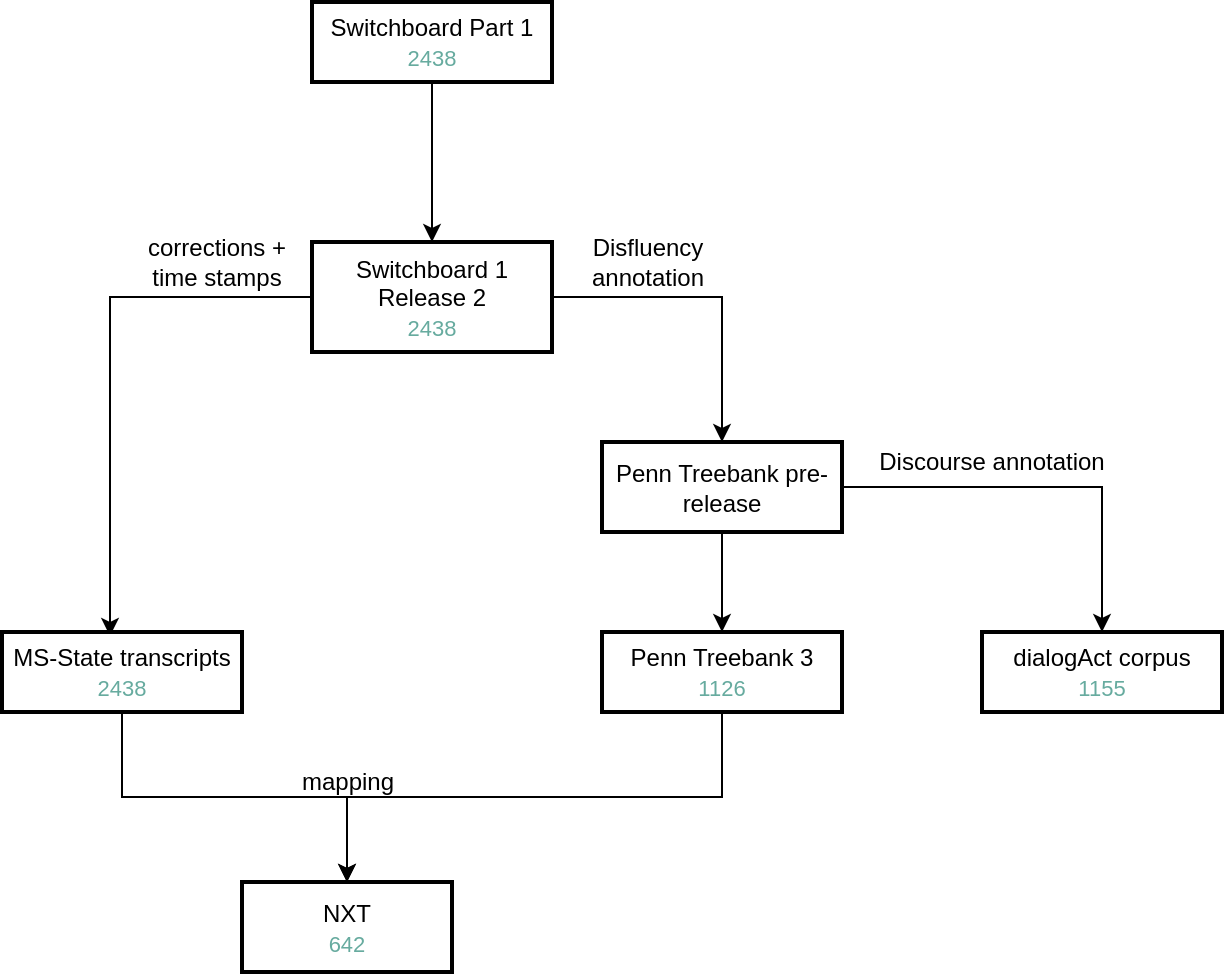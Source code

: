 <mxfile version="10.6.3" type="device"><diagram id="1LAvjSiFgTuAJj4uE_Wg" name="Page-1"><mxGraphModel dx="754" dy="737" grid="1" gridSize="10" guides="1" tooltips="1" connect="1" arrows="1" fold="1" page="1" pageScale="1" pageWidth="850" pageHeight="1100" math="0" shadow="0"><root><mxCell id="0"/><mxCell id="1" parent="0"/><mxCell id="pbf3IOb2iV42OQz6DXtv-10" style="edgeStyle=orthogonalEdgeStyle;rounded=0;orthogonalLoop=1;jettySize=auto;html=1;exitX=0.5;exitY=1;exitDx=0;exitDy=0;entryX=0.5;entryY=0;entryDx=0;entryDy=0;" edge="1" parent="1" source="pbf3IOb2iV42OQz6DXtv-1" target="pbf3IOb2iV42OQz6DXtv-2"><mxGeometry relative="1" as="geometry"/></mxCell><mxCell id="pbf3IOb2iV42OQz6DXtv-1" value="&lt;div&gt;Switchboard Part 1&lt;/div&gt;&lt;font style=&quot;font-size: 11px&quot; color=&quot;#67AB9F&quot;&gt;2438&lt;/font&gt;" style="rounded=0;whiteSpace=wrap;html=1;strokeWidth=2;" vertex="1" parent="1"><mxGeometry x="185" y="30" width="120" height="40" as="geometry"/></mxCell><mxCell id="pbf3IOb2iV42OQz6DXtv-12" style="edgeStyle=orthogonalEdgeStyle;rounded=0;orthogonalLoop=1;jettySize=auto;html=1;entryX=0.5;entryY=0;entryDx=0;entryDy=0;" edge="1" parent="1" source="pbf3IOb2iV42OQz6DXtv-2" target="pbf3IOb2iV42OQz6DXtv-4"><mxGeometry relative="1" as="geometry"/></mxCell><mxCell id="pbf3IOb2iV42OQz6DXtv-18" style="edgeStyle=orthogonalEdgeStyle;rounded=0;orthogonalLoop=1;jettySize=auto;html=1;exitX=0;exitY=0.5;exitDx=0;exitDy=0;entryX=0.45;entryY=0.05;entryDx=0;entryDy=0;entryPerimeter=0;" edge="1" parent="1" source="pbf3IOb2iV42OQz6DXtv-2" target="pbf3IOb2iV42OQz6DXtv-3"><mxGeometry relative="1" as="geometry"/></mxCell><mxCell id="pbf3IOb2iV42OQz6DXtv-2" value="&lt;div&gt;Switchboard 1 Release 2&lt;/div&gt;&lt;div&gt;&lt;font style=&quot;font-size: 11px&quot; color=&quot;#67AB9F&quot;&gt;2438&lt;/font&gt;&lt;/div&gt;" style="rounded=0;whiteSpace=wrap;html=1;strokeWidth=2;" vertex="1" parent="1"><mxGeometry x="185" y="150" width="120" height="55" as="geometry"/></mxCell><mxCell id="pbf3IOb2iV42OQz6DXtv-15" style="edgeStyle=orthogonalEdgeStyle;rounded=0;orthogonalLoop=1;jettySize=auto;html=1;exitX=0.5;exitY=1;exitDx=0;exitDy=0;entryX=0.5;entryY=0;entryDx=0;entryDy=0;" edge="1" parent="1" source="pbf3IOb2iV42OQz6DXtv-3" target="pbf3IOb2iV42OQz6DXtv-7"><mxGeometry relative="1" as="geometry"/></mxCell><mxCell id="pbf3IOb2iV42OQz6DXtv-3" value="&lt;div&gt;MS-State transcripts&lt;/div&gt;&lt;div&gt;&lt;div&gt;&lt;font style=&quot;font-size: 11px&quot; color=&quot;#67AB9F&quot;&gt;2438&lt;/font&gt;&lt;/div&gt;&lt;/div&gt;" style="rounded=0;whiteSpace=wrap;html=1;strokeWidth=2;" vertex="1" parent="1"><mxGeometry x="30" y="345" width="120" height="40" as="geometry"/></mxCell><mxCell id="pbf3IOb2iV42OQz6DXtv-13" style="edgeStyle=orthogonalEdgeStyle;rounded=0;orthogonalLoop=1;jettySize=auto;html=1;exitX=0.5;exitY=1;exitDx=0;exitDy=0;entryX=0.5;entryY=0;entryDx=0;entryDy=0;" edge="1" parent="1" source="pbf3IOb2iV42OQz6DXtv-4" target="pbf3IOb2iV42OQz6DXtv-5"><mxGeometry relative="1" as="geometry"/></mxCell><mxCell id="pbf3IOb2iV42OQz6DXtv-14" style="edgeStyle=orthogonalEdgeStyle;rounded=0;orthogonalLoop=1;jettySize=auto;html=1;exitX=1;exitY=0.5;exitDx=0;exitDy=0;entryX=0.5;entryY=0;entryDx=0;entryDy=0;" edge="1" parent="1" source="pbf3IOb2iV42OQz6DXtv-4" target="pbf3IOb2iV42OQz6DXtv-6"><mxGeometry relative="1" as="geometry"/></mxCell><mxCell id="pbf3IOb2iV42OQz6DXtv-4" value="&lt;div&gt;Penn Treebank pre-release&lt;/div&gt;" style="rounded=0;whiteSpace=wrap;html=1;strokeWidth=2;" vertex="1" parent="1"><mxGeometry x="330" y="250" width="120" height="45" as="geometry"/></mxCell><mxCell id="pbf3IOb2iV42OQz6DXtv-16" style="edgeStyle=orthogonalEdgeStyle;rounded=0;orthogonalLoop=1;jettySize=auto;html=1;exitX=0.5;exitY=1;exitDx=0;exitDy=0;entryX=0.5;entryY=0;entryDx=0;entryDy=0;" edge="1" parent="1" source="pbf3IOb2iV42OQz6DXtv-5" target="pbf3IOb2iV42OQz6DXtv-7"><mxGeometry relative="1" as="geometry"><mxPoint x="240" y="470" as="targetPoint"/></mxGeometry></mxCell><mxCell id="pbf3IOb2iV42OQz6DXtv-5" value="&lt;div&gt;Penn Treebank 3&lt;/div&gt;&lt;font style=&quot;font-size: 11px&quot; color=&quot;#67AB9F&quot;&gt;1126&lt;/font&gt;" style="rounded=0;whiteSpace=wrap;html=1;strokeWidth=2;" vertex="1" parent="1"><mxGeometry x="330" y="345" width="120" height="40" as="geometry"/></mxCell><mxCell id="pbf3IOb2iV42OQz6DXtv-6" value="&lt;div&gt;dialogAct corpus&lt;/div&gt;&lt;font style=&quot;font-size: 11px&quot; color=&quot;#67AB9F&quot;&gt;1155&lt;/font&gt;" style="rounded=0;whiteSpace=wrap;html=1;strokeWidth=2;" vertex="1" parent="1"><mxGeometry x="520" y="345" width="120" height="40" as="geometry"/></mxCell><mxCell id="pbf3IOb2iV42OQz6DXtv-7" value="&lt;div&gt;NXT&lt;/div&gt;&lt;div&gt;&lt;font style=&quot;font-size: 11px&quot; color=&quot;#67AB9F&quot;&gt;642&lt;/font&gt;&lt;/div&gt;&lt;font color=&quot;#67AB9F&quot;&gt;&lt;/font&gt;" style="rounded=0;whiteSpace=wrap;html=1;strokeWidth=2;" vertex="1" parent="1"><mxGeometry x="150" y="470" width="105" height="45" as="geometry"/></mxCell><mxCell id="pbf3IOb2iV42OQz6DXtv-20" value="Disfluency annotation" style="text;html=1;strokeColor=none;fillColor=none;align=center;verticalAlign=middle;whiteSpace=wrap;rounded=0;" vertex="1" parent="1"><mxGeometry x="333" y="150" width="40" height="20" as="geometry"/></mxCell><mxCell id="pbf3IOb2iV42OQz6DXtv-23" value="Discourse annotation" style="text;html=1;strokeColor=none;fillColor=none;align=center;verticalAlign=middle;whiteSpace=wrap;rounded=0;" vertex="1" parent="1"><mxGeometry x="460" y="250" width="130" height="20" as="geometry"/></mxCell><mxCell id="pbf3IOb2iV42OQz6DXtv-24" value="&lt;div&gt;corrections + time stamps&lt;br&gt;&lt;/div&gt;" style="text;html=1;strokeColor=none;fillColor=none;align=center;verticalAlign=middle;whiteSpace=wrap;rounded=0;direction=west;rotation=0;" vertex="1" parent="1"><mxGeometry x="90" y="150" width="95" height="20" as="geometry"/></mxCell><mxCell id="pbf3IOb2iV42OQz6DXtv-25" value="mapping" style="text;html=1;strokeColor=none;fillColor=none;align=center;verticalAlign=middle;whiteSpace=wrap;rounded=0;" vertex="1" parent="1"><mxGeometry x="137.5" y="410" width="130" height="20" as="geometry"/></mxCell></root></mxGraphModel></diagram></mxfile>